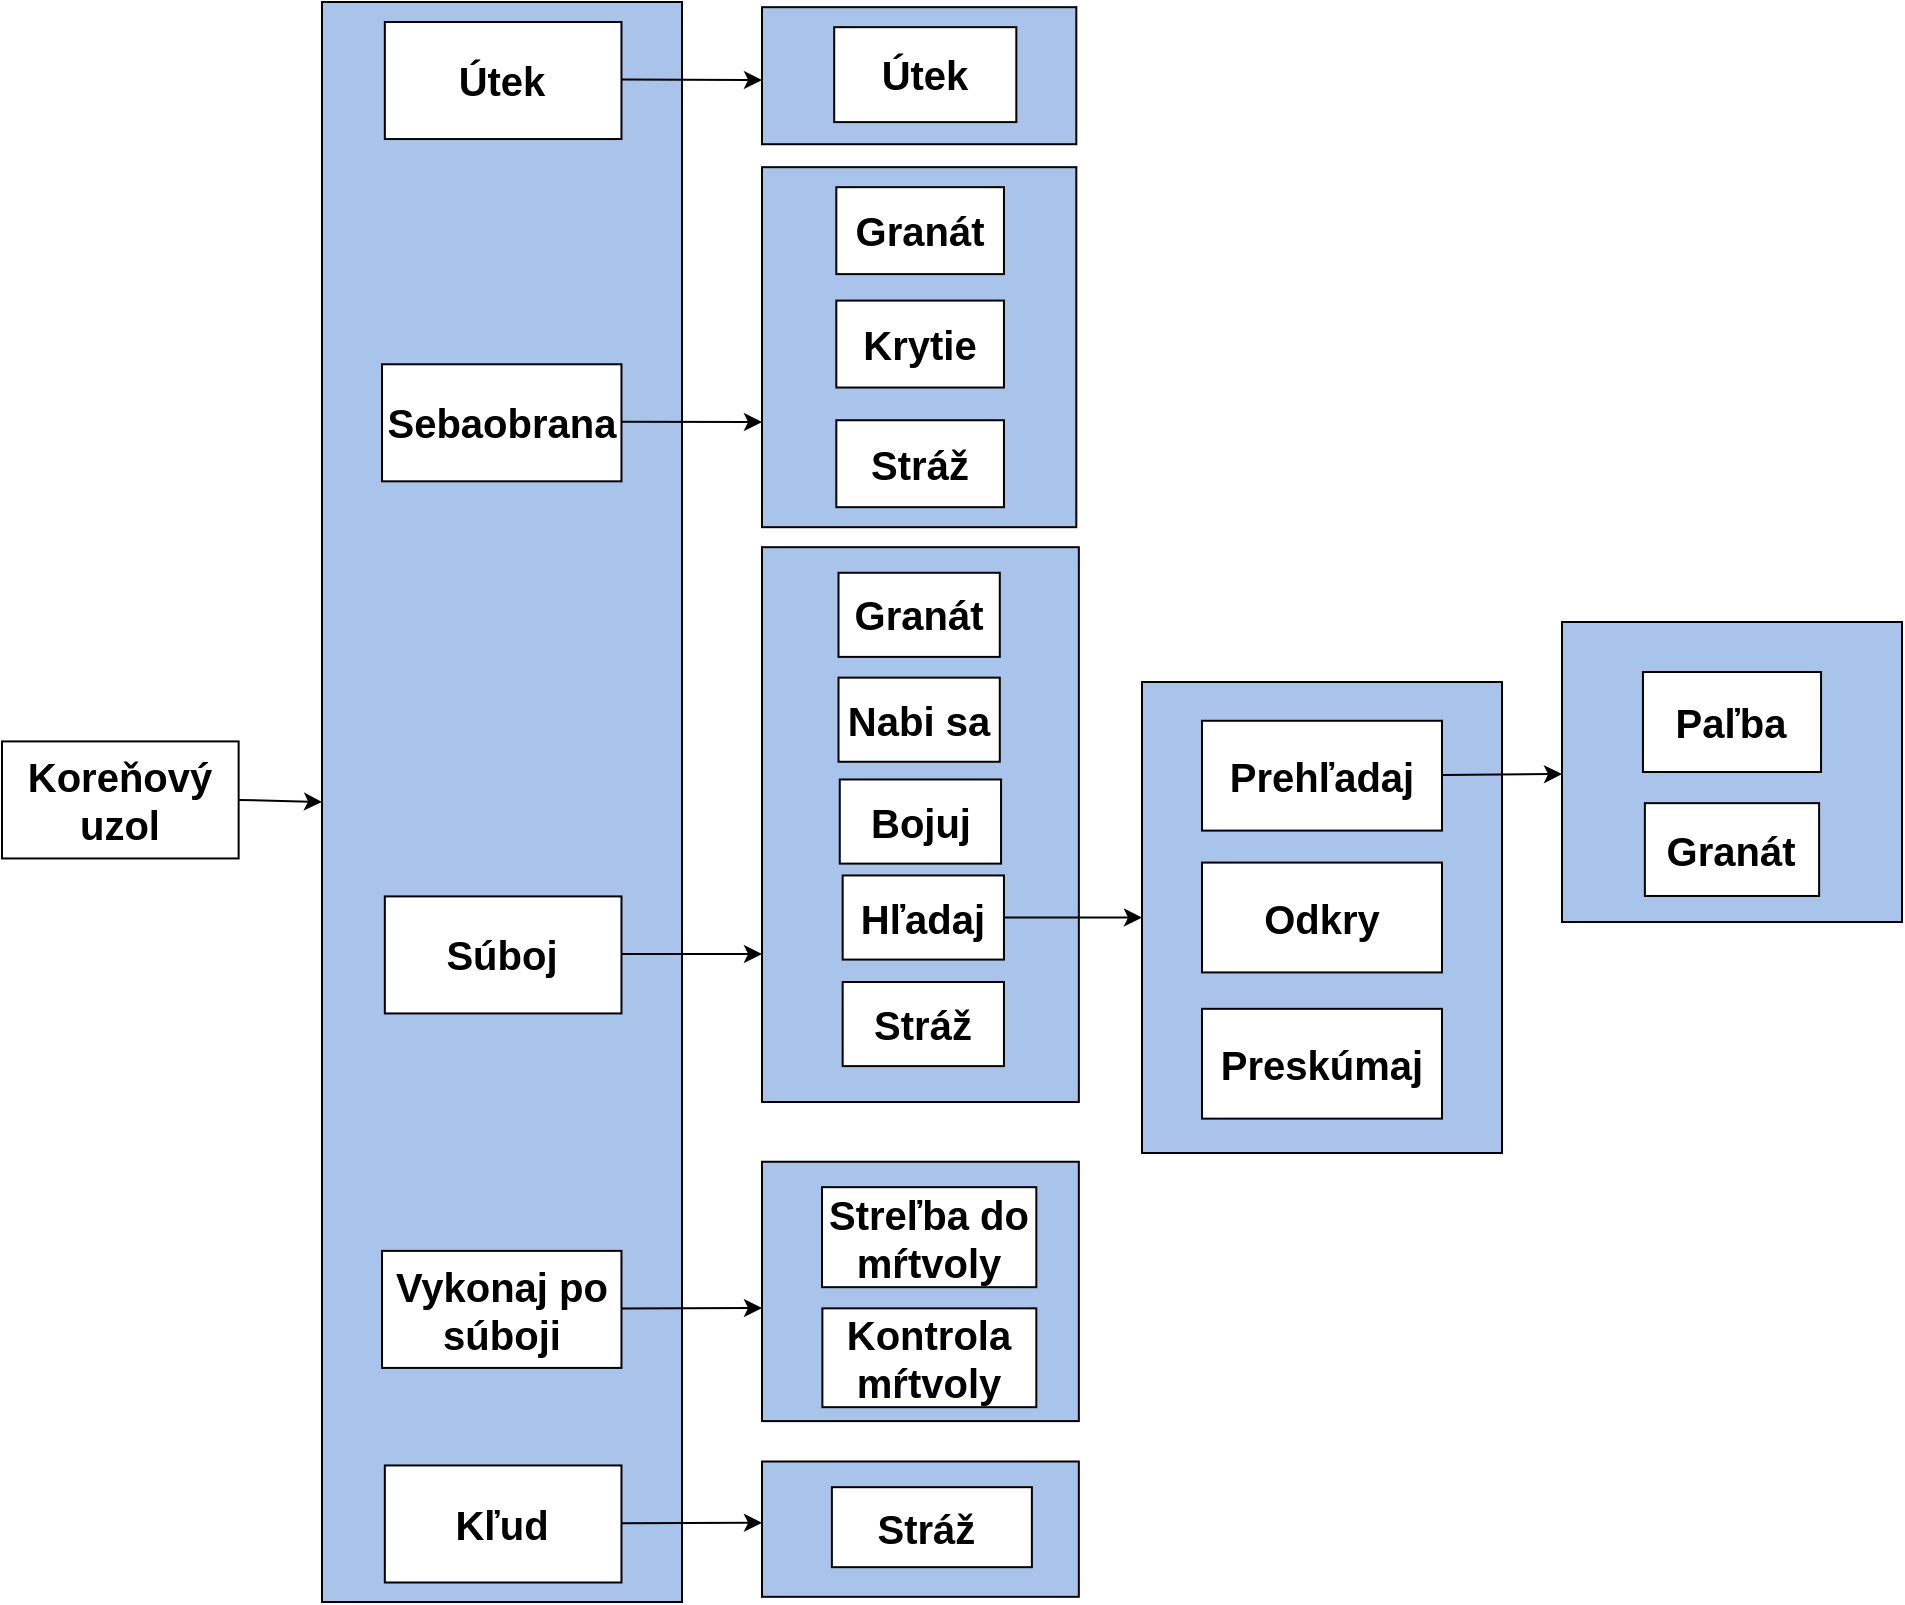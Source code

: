 <mxfile version="18.0.2" type="github">
  <diagram id="aNkTvLlGlRAXNMfGRCiO" name="Page-1">
    <mxGraphModel dx="1824" dy="952" grid="1" gridSize="10" guides="1" tooltips="1" connect="1" arrows="1" fold="1" page="1" pageScale="1" pageWidth="1169" pageHeight="827" math="0" shadow="0">
      <root>
        <mxCell id="0" />
        <mxCell id="1" parent="0" />
        <mxCell id="azl0_189tR_DPAjRDPvX-1" value="Koreňový uzol" style="rounded=0;whiteSpace=wrap;html=1;fontSize=20;fontStyle=1" parent="1" vertex="1">
          <mxGeometry x="100" y="379.706" width="118.314" height="58.519" as="geometry" />
        </mxCell>
        <mxCell id="azl0_189tR_DPAjRDPvX-2" value="" style="rounded=0;whiteSpace=wrap;html=1;fillColor=#A9C4EB;fontSize=20;fontStyle=1" parent="1" vertex="1">
          <mxGeometry x="260" y="10" width="180" height="800" as="geometry" />
        </mxCell>
        <mxCell id="azl0_189tR_DPAjRDPvX-3" value="Kľud" style="rounded=0;whiteSpace=wrap;html=1;fontSize=20;fontStyle=1" parent="1" vertex="1">
          <mxGeometry x="291.418" y="741.728" width="118.314" height="58.519" as="geometry" />
        </mxCell>
        <mxCell id="azl0_189tR_DPAjRDPvX-4" value="Vykonaj po &lt;br style=&quot;font-size: 20px;&quot;&gt;súboji" style="rounded=0;whiteSpace=wrap;html=1;fontSize=20;fontStyle=1" parent="1" vertex="1">
          <mxGeometry x="290" y="634.44" width="119.73" height="58.52" as="geometry" />
        </mxCell>
        <mxCell id="azl0_189tR_DPAjRDPvX-5" value="Súboj" style="rounded=0;whiteSpace=wrap;html=1;fontSize=20;fontStyle=1" parent="1" vertex="1">
          <mxGeometry x="291.418" y="457.202" width="118.314" height="58.519" as="geometry" />
        </mxCell>
        <mxCell id="azl0_189tR_DPAjRDPvX-6" value="Sebaobrana" style="rounded=0;whiteSpace=wrap;html=1;fontSize=20;fontStyle=1" parent="1" vertex="1">
          <mxGeometry x="290" y="191.14" width="119.73" height="58.52" as="geometry" />
        </mxCell>
        <mxCell id="azl0_189tR_DPAjRDPvX-7" value="Útek" style="rounded=0;whiteSpace=wrap;html=1;fontSize=20;fontStyle=1" parent="1" vertex="1">
          <mxGeometry x="291.418" y="20.005" width="118.314" height="58.519" as="geometry" />
        </mxCell>
        <mxCell id="azl0_189tR_DPAjRDPvX-46" value="" style="rounded=0;whiteSpace=wrap;html=1;fillColor=#A9C4EB;fontSize=20;fontStyle=1" parent="1" vertex="1">
          <mxGeometry x="480" y="92.59" width="157.16" height="180" as="geometry" />
        </mxCell>
        <mxCell id="azl0_189tR_DPAjRDPvX-47" value="" style="rounded=0;whiteSpace=wrap;html=1;fillColor=#A9C4EB;fontSize=20;fontStyle=1" parent="1" vertex="1">
          <mxGeometry x="480" y="12.59" width="157.16" height="68.52" as="geometry" />
        </mxCell>
        <mxCell id="azl0_189tR_DPAjRDPvX-28" value="Útek" style="rounded=0;whiteSpace=wrap;html=1;fontSize=20;fontStyle=1" parent="1" vertex="1">
          <mxGeometry x="516.1" y="22.59" width="91.06" height="47.46" as="geometry" />
        </mxCell>
        <mxCell id="azl0_189tR_DPAjRDPvX-48" value="" style="endArrow=classic;html=1;rounded=0;fontSize=20;fontStyle=1;exitX=1;exitY=0.5;exitDx=0;exitDy=0;entryX=0;entryY=0.5;entryDx=0;entryDy=0;" parent="1" target="azl0_189tR_DPAjRDPvX-2" edge="1" source="azl0_189tR_DPAjRDPvX-1">
          <mxGeometry width="50" height="50" relative="1" as="geometry">
            <mxPoint x="170" y="430" as="sourcePoint" />
            <mxPoint x="224.57" y="351.449" as="targetPoint" />
          </mxGeometry>
        </mxCell>
        <mxCell id="OUoYBPH0FQ5n424oMsSg-2" value="" style="group;fontSize=20;" vertex="1" connectable="0" parent="1">
          <mxGeometry x="517.16" y="102.59" width="83.82" height="160" as="geometry" />
        </mxCell>
        <mxCell id="azl0_189tR_DPAjRDPvX-25" value="Stráž" style="rounded=0;whiteSpace=wrap;html=1;fontSize=20;fontStyle=1" parent="OUoYBPH0FQ5n424oMsSg-2" vertex="1">
          <mxGeometry y="116.531" width="83.82" height="43.469" as="geometry" />
        </mxCell>
        <mxCell id="azl0_189tR_DPAjRDPvX-26" value="Krytie" style="rounded=0;whiteSpace=wrap;html=1;fontSize=20;fontStyle=1" parent="OUoYBPH0FQ5n424oMsSg-2" vertex="1">
          <mxGeometry y="56.699" width="83.82" height="43.469" as="geometry" />
        </mxCell>
        <mxCell id="azl0_189tR_DPAjRDPvX-27" value="Granát" style="rounded=0;whiteSpace=wrap;html=1;fontSize=20;fontStyle=1" parent="OUoYBPH0FQ5n424oMsSg-2" vertex="1">
          <mxGeometry width="83.82" height="43.469" as="geometry" />
        </mxCell>
        <mxCell id="azl0_189tR_DPAjRDPvX-31" value="" style="rounded=0;whiteSpace=wrap;html=1;fillColor=#A9C4EB;fontSize=20;fontStyle=1" parent="1" vertex="1">
          <mxGeometry x="480" y="739.75" width="158.416" height="67.66" as="geometry" />
        </mxCell>
        <mxCell id="azl0_189tR_DPAjRDPvX-10" value="Stráž&amp;nbsp;" style="rounded=0;whiteSpace=wrap;html=1;fontSize=20;fontStyle=1" parent="1" vertex="1">
          <mxGeometry x="514.94" y="752.59" width="100" height="40" as="geometry" />
        </mxCell>
        <mxCell id="azl0_189tR_DPAjRDPvX-32" value="" style="rounded=0;whiteSpace=wrap;html=1;fillColor=#A9C4EB;fontSize=20;fontStyle=1" parent="1" vertex="1">
          <mxGeometry x="480" y="589.877" width="158.416" height="129.681" as="geometry" />
        </mxCell>
        <mxCell id="azl0_189tR_DPAjRDPvX-11" value="Kontrola mŕtvoly" style="rounded=0;whiteSpace=wrap;html=1;fontSize=20;fontStyle=1" parent="1" vertex="1">
          <mxGeometry x="510.19" y="663.18" width="106.97" height="49.41" as="geometry" />
        </mxCell>
        <mxCell id="azl0_189tR_DPAjRDPvX-12" value="Streľba do mŕtvoly" style="rounded=0;whiteSpace=wrap;html=1;fontSize=20;fontStyle=1" parent="1" vertex="1">
          <mxGeometry x="510" y="602.59" width="107.16" height="50" as="geometry" />
        </mxCell>
        <mxCell id="azl0_189tR_DPAjRDPvX-41" value="" style="rounded=0;whiteSpace=wrap;html=1;fillColor=#A9C4EB;fontSize=20;fontStyle=1" parent="1" vertex="1">
          <mxGeometry x="480" y="282.59" width="158.42" height="277.41" as="geometry" />
        </mxCell>
        <mxCell id="azl0_189tR_DPAjRDPvX-15" value="Stráž" style="rounded=0;whiteSpace=wrap;html=1;fontSize=20;fontStyle=1" parent="1" vertex="1">
          <mxGeometry x="520.335" y="499.995" width="80.642" height="42.067" as="geometry" />
        </mxCell>
        <mxCell id="azl0_189tR_DPAjRDPvX-16" value="Hľadaj" style="rounded=0;whiteSpace=wrap;html=1;fontSize=20;fontStyle=1" parent="1" vertex="1">
          <mxGeometry x="520.335" y="446.726" width="80.642" height="42.067" as="geometry" />
        </mxCell>
        <mxCell id="azl0_189tR_DPAjRDPvX-17" value="Bojuj" style="rounded=0;whiteSpace=wrap;html=1;fontSize=20;fontStyle=1" parent="1" vertex="1">
          <mxGeometry x="518.885" y="398.742" width="80.642" height="42.067" as="geometry" />
        </mxCell>
        <mxCell id="azl0_189tR_DPAjRDPvX-18" value="Nabi sa" style="rounded=0;whiteSpace=wrap;html=1;fontSize=20;fontStyle=1" parent="1" vertex="1">
          <mxGeometry x="518.255" y="347.818" width="80.642" height="42.067" as="geometry" />
        </mxCell>
        <mxCell id="azl0_189tR_DPAjRDPvX-19" value="Granát" style="rounded=0;whiteSpace=wrap;html=1;fontSize=20;fontStyle=1" parent="1" vertex="1">
          <mxGeometry x="518.255" y="295.384" width="80.642" height="42.067" as="geometry" />
        </mxCell>
        <mxCell id="azl0_189tR_DPAjRDPvX-42" value="" style="endArrow=classic;html=1;rounded=0;exitX=1;exitY=0.5;exitDx=0;exitDy=0;fontSize=20;fontStyle=1;entryX=0;entryY=0.5;entryDx=0;entryDy=0;" parent="1" edge="1" target="azl0_189tR_DPAjRDPvX-43" source="azl0_189tR_DPAjRDPvX-16">
          <mxGeometry width="50" height="50" relative="1" as="geometry">
            <mxPoint x="668.111" y="470.191" as="sourcePoint" />
            <mxPoint x="750" y="470.574" as="targetPoint" />
          </mxGeometry>
        </mxCell>
        <mxCell id="OUoYBPH0FQ5n424oMsSg-4" value="" style="group;fontSize=20;" vertex="1" connectable="0" parent="1">
          <mxGeometry x="880" y="320" width="170" height="150" as="geometry" />
        </mxCell>
        <mxCell id="azl0_189tR_DPAjRDPvX-45" value="" style="rounded=0;whiteSpace=wrap;html=1;fillColor=#A9C4EB;fontSize=20;fontStyle=1" parent="OUoYBPH0FQ5n424oMsSg-4" vertex="1">
          <mxGeometry width="170" height="150" as="geometry" />
        </mxCell>
        <mxCell id="azl0_189tR_DPAjRDPvX-23" value="Granát" style="rounded=0;whiteSpace=wrap;html=1;fontSize=20;fontStyle=1" parent="OUoYBPH0FQ5n424oMsSg-4" vertex="1">
          <mxGeometry x="41.44" y="90.583" width="87.121" height="46.4" as="geometry" />
        </mxCell>
        <mxCell id="azl0_189tR_DPAjRDPvX-24" value="Paľba" style="rounded=0;whiteSpace=wrap;html=1;fontSize=20;fontStyle=1" parent="OUoYBPH0FQ5n424oMsSg-4" vertex="1">
          <mxGeometry x="40.476" y="25.0" width="89.048" height="50.0" as="geometry" />
        </mxCell>
        <mxCell id="OUoYBPH0FQ5n424oMsSg-6" value="" style="group;fontSize=20;" vertex="1" connectable="0" parent="1">
          <mxGeometry x="670" y="350" width="180" height="235.51" as="geometry" />
        </mxCell>
        <mxCell id="azl0_189tR_DPAjRDPvX-43" value="" style="rounded=0;whiteSpace=wrap;html=1;fillColor=#A9C4EB;fontSize=20;fontStyle=1" parent="OUoYBPH0FQ5n424oMsSg-6" vertex="1">
          <mxGeometry width="180" height="235.51" as="geometry" />
        </mxCell>
        <mxCell id="azl0_189tR_DPAjRDPvX-20" value="Preskúmaj" style="rounded=0;whiteSpace=wrap;html=1;fontSize=20;fontStyle=1" parent="OUoYBPH0FQ5n424oMsSg-6" vertex="1">
          <mxGeometry x="30" y="163.41" width="120" height="54.91" as="geometry" />
        </mxCell>
        <mxCell id="azl0_189tR_DPAjRDPvX-21" value="Odkry" style="rounded=0;whiteSpace=wrap;html=1;fontSize=20;fontStyle=1" parent="OUoYBPH0FQ5n424oMsSg-6" vertex="1">
          <mxGeometry x="30" y="90.3" width="120" height="54.91" as="geometry" />
        </mxCell>
        <mxCell id="azl0_189tR_DPAjRDPvX-22" value="Prehľadaj" style="rounded=0;whiteSpace=wrap;html=1;fontSize=20;fontStyle=1" parent="OUoYBPH0FQ5n424oMsSg-6" vertex="1">
          <mxGeometry x="30" y="19.39" width="120" height="54.91" as="geometry" />
        </mxCell>
        <mxCell id="OUoYBPH0FQ5n424oMsSg-10" value="" style="endArrow=classic;html=1;rounded=0;exitX=1;exitY=0.5;exitDx=0;exitDy=0;fontSize=20;fontStyle=1" edge="1" parent="OUoYBPH0FQ5n424oMsSg-6">
          <mxGeometry width="50" height="50" relative="1" as="geometry">
            <mxPoint x="150.002" y="46.476" as="sourcePoint" />
            <mxPoint x="210" y="46" as="targetPoint" />
          </mxGeometry>
        </mxCell>
        <mxCell id="azl0_189tR_DPAjRDPvX-13" value="" style="endArrow=classic;html=1;rounded=0;exitX=1;exitY=0.5;exitDx=0;exitDy=0;fontSize=20;fontStyle=1" parent="1" edge="1">
          <mxGeometry width="50" height="50" relative="1" as="geometry">
            <mxPoint x="409.732" y="663.216" as="sourcePoint" />
            <mxPoint x="480" y="663" as="targetPoint" />
          </mxGeometry>
        </mxCell>
        <mxCell id="azl0_189tR_DPAjRDPvX-37" value="" style="endArrow=classic;html=1;rounded=0;exitX=1;exitY=0.5;exitDx=0;exitDy=0;fontSize=20;fontStyle=1" parent="1" edge="1">
          <mxGeometry width="50" height="50" relative="1" as="geometry">
            <mxPoint x="409.732" y="485.973" as="sourcePoint" />
            <mxPoint x="480" y="486" as="targetPoint" />
          </mxGeometry>
        </mxCell>
        <mxCell id="azl0_189tR_DPAjRDPvX-38" value="" style="endArrow=classic;html=1;rounded=0;exitX=1;exitY=0.5;exitDx=0;exitDy=0;fontSize=20;fontStyle=1" parent="1" edge="1">
          <mxGeometry width="50" height="50" relative="1" as="geometry">
            <mxPoint x="409.732" y="219.916" as="sourcePoint" />
            <mxPoint x="480" y="220" as="targetPoint" />
          </mxGeometry>
        </mxCell>
        <mxCell id="azl0_189tR_DPAjRDPvX-39" value="" style="endArrow=classic;html=1;rounded=0;exitX=1;exitY=0.5;exitDx=0;exitDy=0;fontSize=20;fontStyle=1" parent="1" edge="1">
          <mxGeometry width="50" height="50" relative="1" as="geometry">
            <mxPoint x="409.732" y="48.776" as="sourcePoint" />
            <mxPoint x="480" y="49" as="targetPoint" />
          </mxGeometry>
        </mxCell>
        <mxCell id="OUoYBPH0FQ5n424oMsSg-9" value="" style="endArrow=classic;html=1;rounded=0;exitX=1;exitY=0.5;exitDx=0;exitDy=0;fontSize=20;fontStyle=1" edge="1" parent="1">
          <mxGeometry width="50" height="50" relative="1" as="geometry">
            <mxPoint x="409.732" y="770.616" as="sourcePoint" />
            <mxPoint x="480" y="770.4" as="targetPoint" />
          </mxGeometry>
        </mxCell>
      </root>
    </mxGraphModel>
  </diagram>
</mxfile>
